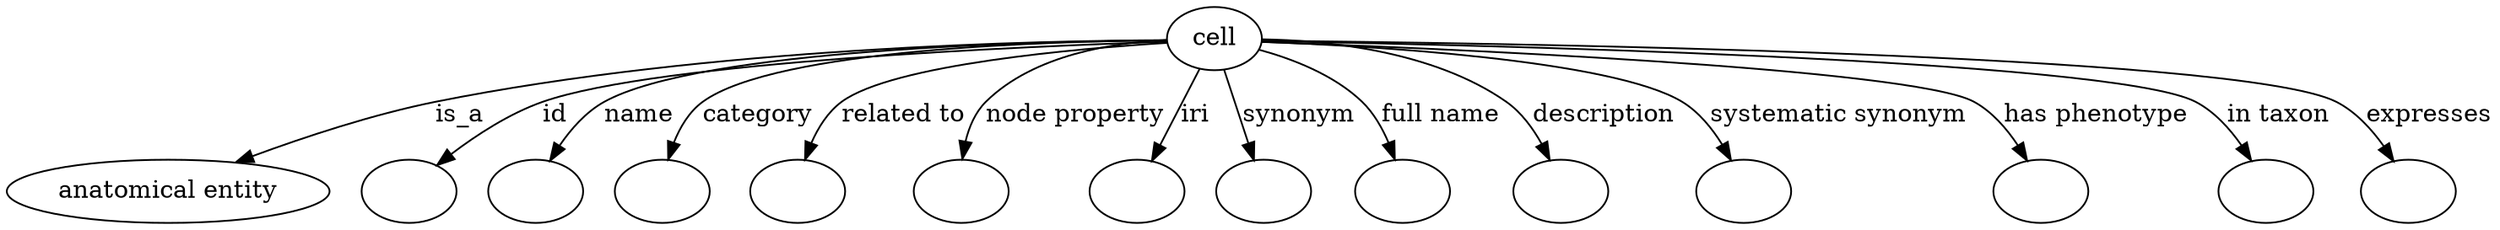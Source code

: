 digraph {
	graph [bb="0,0,1187.3,122"];
	node [label="\N"];
	cell	 [height=0.5,
		label=cell,
		pos="595.25,104",
		width=0.75];
	"anatomical entity"	 [height=0.5,
		pos="71.251,18",
		width=1.9792];
	cell -> "anatomical entity"	 [label=is_a,
		lp="233.53,61",
		pos="e,109.24,33.272 568.21,103.47 506.25,101.81 349.5,95.036 221.7,68 186.5,60.554 148.02,47.675 118.79,36.853"];
	id	 [color=black,
		height=0.5,
		label="",
		pos="187.25,18",
		width=0.75];
	cell -> id	 [color=black,
		label=id,
		lp="285.7,61",
		pos="e,206.04,31.021 568.09,102.24 501.77,97.737 333.06,84.928 279.36,68 256.31,60.732 232.38,47.543 214.69,36.536",
		style=solid];
	name	 [color=black,
		height=0.5,
		label="",
		pos="259.25,18",
		width=0.75];
	cell -> name	 [color=black,
		label=name,
		lp="329.41,61",
		pos="e,272.26,34.345 568.09,102.61 506.65,99.134 358.83,88.808 313.93,68 300.86,61.939 288.75,51.606 279.27,41.9",
		style=solid];
	category	 [color=black,
		height=0.5,
		label="",
		pos="331.25,18",
		width=0.75];
	cell -> category	 [color=black,
		label=category,
		lp="385.35,61",
		pos="e,337.25,35.597 568.2,102.71 514.01,99.661 394.49,90.525 361.06,68 352.69,62.36 346.31,53.511 341.65,44.814",
		style=solid];
	"related to"	 [color=black,
		height=0.5,
		label="",
		pos="403.25,18",
		width=0.75];
	cell -> "related to"	 [color=black,
		label="related to",
		lp="450.49,61",
		pos="e,406.33,36.252 568.33,101.42 525.76,96.842 445.46,86.048 423.78,68 417.01,62.367 412.45,54.145 409.38,45.989",
		style=solid];
	"node property"	 [color=black,
		height=0.5,
		label="",
		pos="475.25,18",
		width=0.75];
	cell -> "node property"	 [color=black,
		label="node property",
		lp="526.32,61",
		pos="e,475.35,36.196 569.43,98.451 541.14,91.864 498.3,80.225 487.11,68 481.67,62.051 478.59,54.07 476.88,46.233",
		style=solid];
	iri	 [color=black,
		height=0.5,
		label="",
		pos="547.25,18",
		width=0.75];
	cell -> iri	 [color=black,
		label=iri,
		lp="580.47,61",
		pos="e,556.71,34.956 585.77,87.009 578.93,74.759 569.58,57.998 561.8,44.062",
		style=solid];
	synonym	 [color=black,
		height=0.5,
		label="",
		pos="619.25,18",
		width=0.75];
	cell -> synonym	 [color=black,
		label=synonym,
		lp="634.92,61",
		pos="e,614.28,35.796 600.22,86.181 603.51,74.419 607.87,58.777 611.59,45.442",
		style=solid];
	"full name"	 [color=black,
		height=0.5,
		label="",
		pos="691.25,18",
		width=0.75];
	cell -> "full name"	 [color=black,
		label="full name",
		lp="701.88,61",
		pos="e,684.7,35.871 619.19,95.657 633.6,89.701 651.55,80.521 664.25,68 670.82,61.529 676.18,53.12 680.36,45.051",
		style=solid];
	description	 [color=black,
		height=0.5,
		label="",
		pos="763.25,18",
		width=0.75];
	cell -> description	 [color=black,
		label=description,
		lp="777.35,61",
		pos="e,756.34,35.702 621.63,99.472 656.29,93.123 714.8,80.898 732.25,68 740.33,62.027 746.78,53.258 751.66,44.725",
		style=solid];
	"systematic synonym"	 [color=black,
		height=0.5,
		label="",
		pos="848.25,18",
		width=0.75];
	cell -> "systematic synonym"	 [color=black,
		label="systematic synonym",
		lp="884.22,61",
		pos="e,840.08,35.602 622.13,102.1 672.95,98.083 780.86,87.488 812.25,68 821.52,62.245 829.12,53.139 834.91,44.265",
		style=solid];
	"has phenotype"	 [color=black,
		height=0.5,
		label="",
		pos="985.25,18",
		width=0.75];
	cell -> "has phenotype"	 [color=black,
		label="has phenotype",
		lp="1002.5,61",
		pos="e,976.17,35.395 622.36,102.42 699.61,97.743 917.1,83.354 945.25,68 955.46,62.434 964,53.071 970.54,43.943",
		style=solid];
	"in taxon"	 [color=black,
		height=0.5,
		label="",
		pos="1088.3,18",
		width=0.75];
	cell -> "in taxon"	 [color=black,
		label="in taxon",
		lp="1086,61",
		pos="e,1078.9,35.016 622.4,103.05 714.08,99.673 1008.6,87.41 1046.3,68 1057.1,62.433 1066.2,52.762 1073.1,43.4",
		style=solid];
	expresses	 [color=black,
		height=0.5,
		label="",
		pos="1160.3,18",
		width=0.75];
	cell -> expresses	 [color=black,
		label=expresses,
		lp="1158.1,61",
		pos="e,1149.4,34.607 622.42,103.25 722.58,100.33 1067.7,88.83 1112.3,68 1124.3,62.342 1135,52.199 1143.1,42.519",
		style=solid];
}
